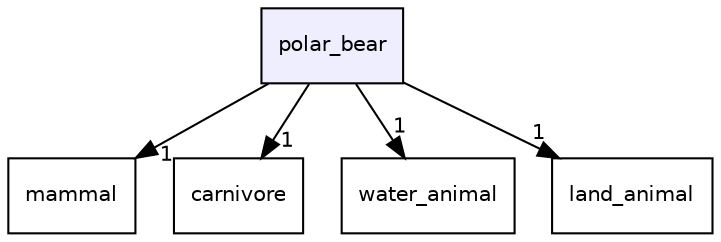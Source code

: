 digraph "polar_bear" {
  compound=true
  node [ fontsize="10", fontname="Helvetica"];
  edge [ labelfontsize="10", labelfontname="Helvetica"];
  dir_ecb538b4dcfa334312c913572be818bf [shape=box, label="polar_bear", style="filled", fillcolor="#eeeeff", pencolor="black", URL="dir_ecb538b4dcfa334312c913572be818bf.html"];
  dir_7d9fa14e413bd664dca6d5c8691fddd9 [shape=box label="mammal" URL="dir_7d9fa14e413bd664dca6d5c8691fddd9.html"];
  dir_edf397f3234c08e1347fc2ffaa9619ef [shape=box label="carnivore" URL="dir_edf397f3234c08e1347fc2ffaa9619ef.html"];
  dir_43077ec27605880ea06137d5578c96fe [shape=box label="water_animal" URL="dir_43077ec27605880ea06137d5578c96fe.html"];
  dir_83a52d803fb4dfb8ef6086e0996b54b1 [shape=box label="land_animal" URL="dir_83a52d803fb4dfb8ef6086e0996b54b1.html"];
  dir_ecb538b4dcfa334312c913572be818bf->dir_7d9fa14e413bd664dca6d5c8691fddd9 [headlabel="1", labeldistance=1.5 headhref="dir_000038_000031.html"];
  dir_ecb538b4dcfa334312c913572be818bf->dir_edf397f3234c08e1347fc2ffaa9619ef [headlabel="1", labeldistance=1.5 headhref="dir_000038_000005.html"];
  dir_ecb538b4dcfa334312c913572be818bf->dir_43077ec27605880ea06137d5578c96fe [headlabel="1", labeldistance=1.5 headhref="dir_000038_000045.html"];
  dir_ecb538b4dcfa334312c913572be818bf->dir_83a52d803fb4dfb8ef6086e0996b54b1 [headlabel="1", labeldistance=1.5 headhref="dir_000038_000026.html"];
}
